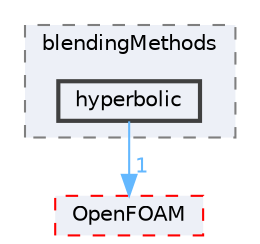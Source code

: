 digraph "src/phaseSystemModels/reactingEuler/multiphaseSystem/BlendedInterfacialModel/blendingMethods/hyperbolic"
{
 // LATEX_PDF_SIZE
  bgcolor="transparent";
  edge [fontname=Helvetica,fontsize=10,labelfontname=Helvetica,labelfontsize=10];
  node [fontname=Helvetica,fontsize=10,shape=box,height=0.2,width=0.4];
  compound=true
  subgraph clusterdir_e45db9717024469e171387b79e3df08c {
    graph [ bgcolor="#edf0f7", pencolor="grey50", label="blendingMethods", fontname=Helvetica,fontsize=10 style="filled,dashed", URL="dir_e45db9717024469e171387b79e3df08c.html",tooltip=""]
  dir_75c90d1aceecef7126d1ae0c91b98d36 [label="hyperbolic", fillcolor="#edf0f7", color="grey25", style="filled,bold", URL="dir_75c90d1aceecef7126d1ae0c91b98d36.html",tooltip=""];
  }
  dir_c5473ff19b20e6ec4dfe5c310b3778a8 [label="OpenFOAM", fillcolor="#edf0f7", color="red", style="filled,dashed", URL="dir_c5473ff19b20e6ec4dfe5c310b3778a8.html",tooltip=""];
  dir_75c90d1aceecef7126d1ae0c91b98d36->dir_c5473ff19b20e6ec4dfe5c310b3778a8 [headlabel="1", labeldistance=1.5 headhref="dir_001759_002695.html" href="dir_001759_002695.html" color="steelblue1" fontcolor="steelblue1"];
}
